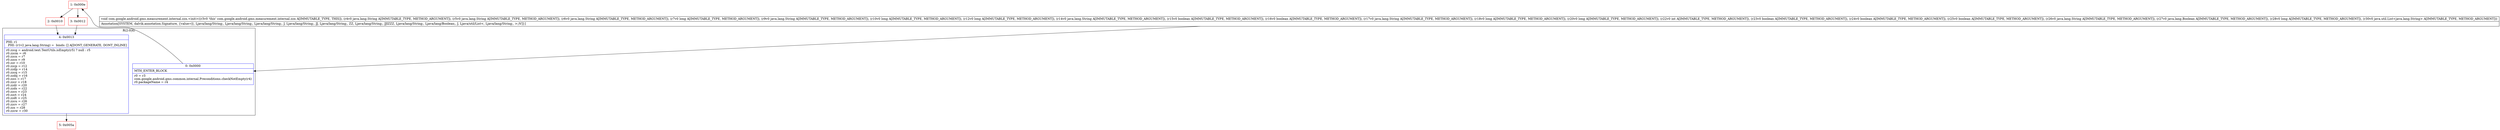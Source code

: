 digraph "CFG forcom.google.android.gms.measurement.internal.zzn.\<init\>(Ljava\/lang\/String;Ljava\/lang\/String;Ljava\/lang\/String;JLjava\/lang\/String;JJLjava\/lang\/String;ZZLjava\/lang\/String;JJIZZZLjava\/lang\/String;Ljava\/lang\/Boolean;JLjava\/util\/List;)V" {
subgraph cluster_Region_884230916 {
label = "R(2:0|4)";
node [shape=record,color=blue];
Node_0 [shape=record,label="{0\:\ 0x0000|MTH_ENTER_BLOCK\l|r0 = r3\lcom.google.android.gms.common.internal.Preconditions.checkNotEmpty(r4)\lr0.packageName = r4\l}"];
Node_4 [shape=record,label="{4\:\ 0x0013|PHI: r1 \l  PHI: (r1v2 java.lang.String) =  binds: [] A[DONT_GENERATE, DONT_INLINE]\l|r0.zzcg = android.text.TextUtils.isEmpty(r5) ? null : r5\lr0.zzcm = r6\lr0.zzcn = r7\lr0.zzco = r9\lr0.zzr = r10\lr0.zzcp = r12\lr0.zzdp = r14\lr0.zzcq = r15\lr0.zzdq = r16\lr0.zzci = r17\lr0.zzcr = r18\lr0.zzdr = r20\lr0.zzds = r22\lr0.zzcs = r23\lr0.zzct = r24\lr0.zzdt = r25\lr0.zzcu = r26\lr0.zzcv = r27\lr0.zzs = r28\lr0.zzcw = r30\l}"];
}
Node_1 [shape=record,color=red,label="{1\:\ 0x000e}"];
Node_2 [shape=record,color=red,label="{2\:\ 0x0010}"];
Node_3 [shape=record,color=red,label="{3\:\ 0x0012}"];
Node_5 [shape=record,color=red,label="{5\:\ 0x005a}"];
MethodNode[shape=record,label="{void com.google.android.gms.measurement.internal.zzn.\<init\>((r3v0 'this' com.google.android.gms.measurement.internal.zzn A[IMMUTABLE_TYPE, THIS]), (r4v0 java.lang.String A[IMMUTABLE_TYPE, METHOD_ARGUMENT]), (r5v0 java.lang.String A[IMMUTABLE_TYPE, METHOD_ARGUMENT]), (r6v0 java.lang.String A[IMMUTABLE_TYPE, METHOD_ARGUMENT]), (r7v0 long A[IMMUTABLE_TYPE, METHOD_ARGUMENT]), (r9v0 java.lang.String A[IMMUTABLE_TYPE, METHOD_ARGUMENT]), (r10v0 long A[IMMUTABLE_TYPE, METHOD_ARGUMENT]), (r12v0 long A[IMMUTABLE_TYPE, METHOD_ARGUMENT]), (r14v0 java.lang.String A[IMMUTABLE_TYPE, METHOD_ARGUMENT]), (r15v0 boolean A[IMMUTABLE_TYPE, METHOD_ARGUMENT]), (r16v0 boolean A[IMMUTABLE_TYPE, METHOD_ARGUMENT]), (r17v0 java.lang.String A[IMMUTABLE_TYPE, METHOD_ARGUMENT]), (r18v0 long A[IMMUTABLE_TYPE, METHOD_ARGUMENT]), (r20v0 long A[IMMUTABLE_TYPE, METHOD_ARGUMENT]), (r22v0 int A[IMMUTABLE_TYPE, METHOD_ARGUMENT]), (r23v0 boolean A[IMMUTABLE_TYPE, METHOD_ARGUMENT]), (r24v0 boolean A[IMMUTABLE_TYPE, METHOD_ARGUMENT]), (r25v0 boolean A[IMMUTABLE_TYPE, METHOD_ARGUMENT]), (r26v0 java.lang.String A[IMMUTABLE_TYPE, METHOD_ARGUMENT]), (r27v0 java.lang.Boolean A[IMMUTABLE_TYPE, METHOD_ARGUMENT]), (r28v0 long A[IMMUTABLE_TYPE, METHOD_ARGUMENT]), (r30v0 java.util.List\<java.lang.String\> A[IMMUTABLE_TYPE, METHOD_ARGUMENT]))  | Annotation[SYSTEM, dalvik.annotation.Signature, \{value=[(, Ljava\/lang\/String;, Ljava\/lang\/String;, Ljava\/lang\/String;, J, Ljava\/lang\/String;, JJ, Ljava\/lang\/String;, ZZ, Ljava\/lang\/String;, JJIZZZ, Ljava\/lang\/String;, Ljava\/lang\/Boolean;, J, Ljava\/util\/List\<, Ljava\/lang\/String;, \>;)V]\}]\l}"];
MethodNode -> Node_0;
Node_0 -> Node_1;
Node_4 -> Node_5;
Node_1 -> Node_2;
Node_1 -> Node_3;
Node_2 -> Node_4;
Node_3 -> Node_4;
}

